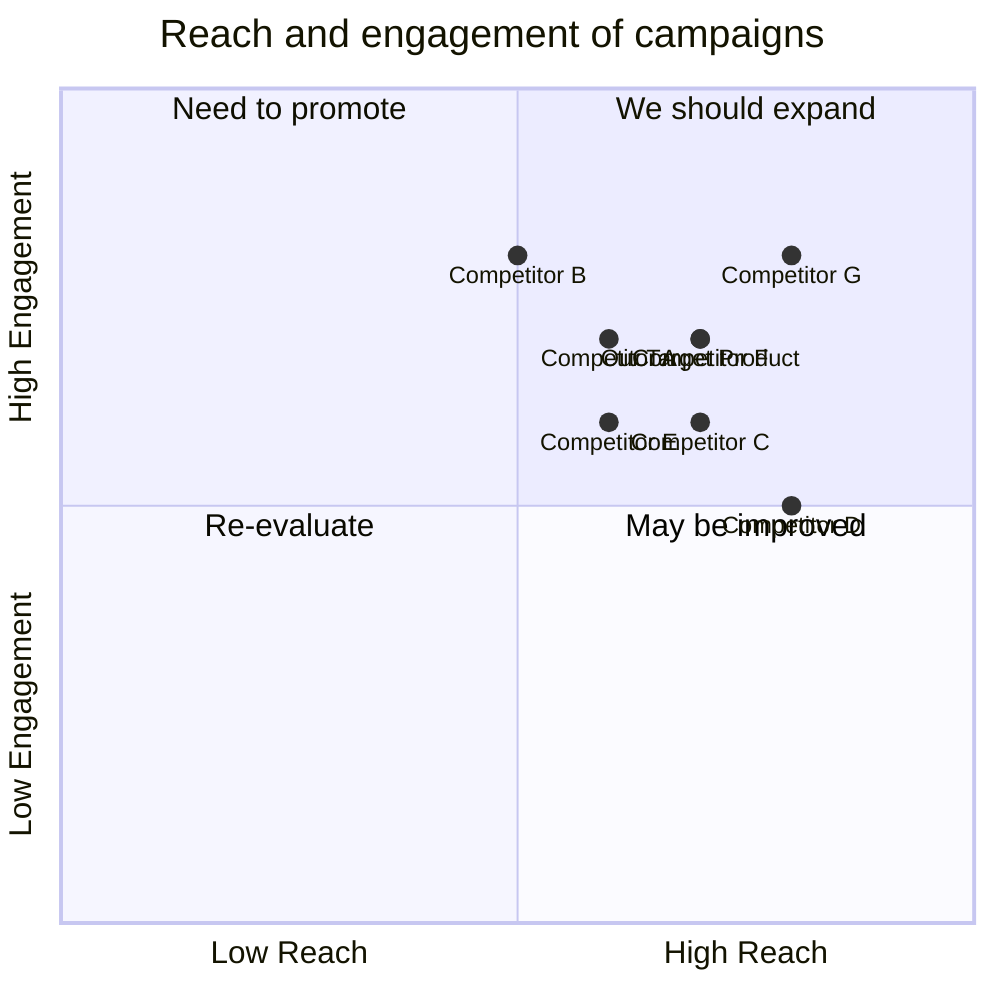 quadrantChart
    title Reach and engagement of campaigns
    x-axis Low Reach --> High Reach
    y-axis Low Engagement --> High Engagement
    quadrant-1 We should expand
    quadrant-2 Need to promote
    quadrant-3 Re-evaluate
    quadrant-4 May be improved
    "Competitor A": [0.6, 0.7]
    "Competitor B": [0.5, 0.8]
    "Competitor C": [0.7, 0.6]
    "Competitor D": [0.8, 0.5]
    "Competitor E": [0.6, 0.6]
    "Competitor F": [0.7, 0.7]
    "Competitor G": [0.8, 0.8]
    "Our Target Product": [0.7, 0.7]